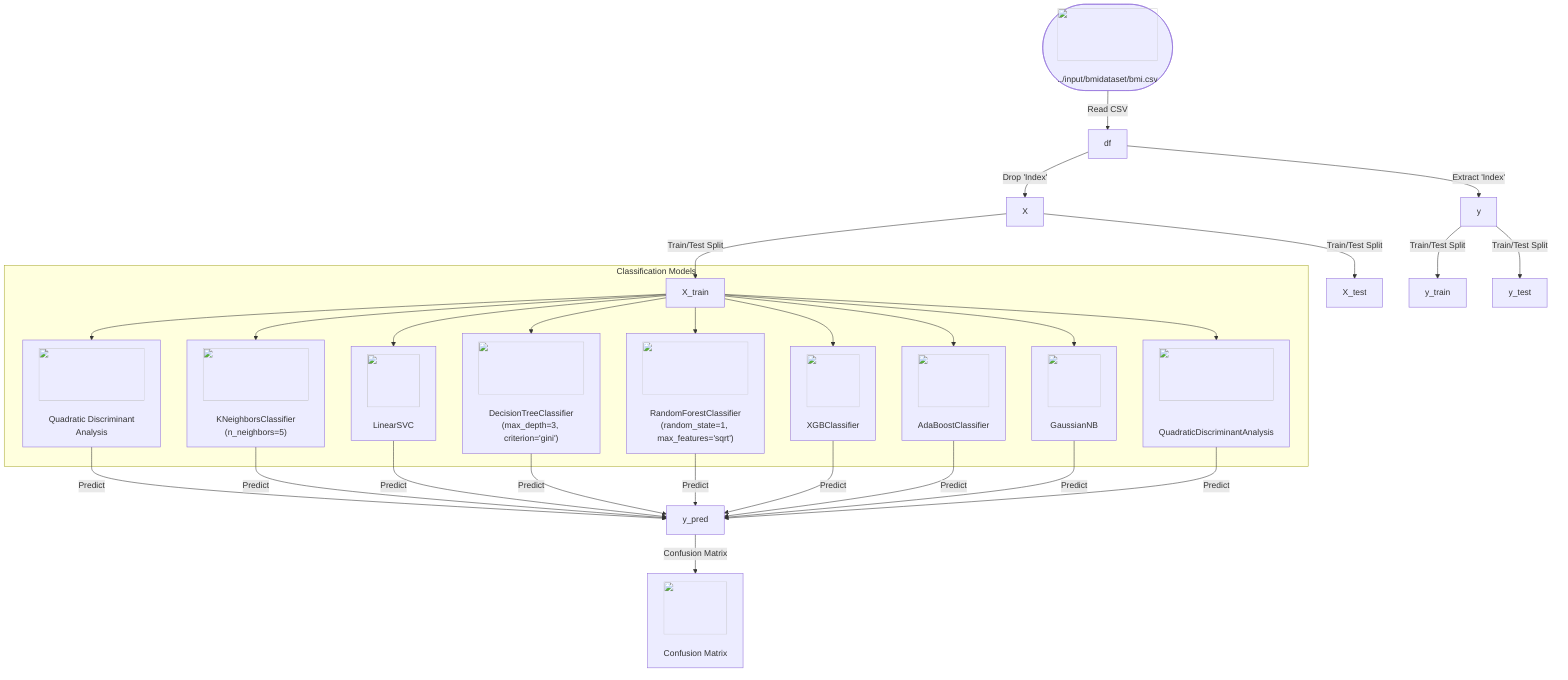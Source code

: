 flowchart TD
    %% Data Sources
    dataSource1(["<img src='icons/file.svg' width=100 height=100/> <br/> ../input/bmidataset/bmi.csv"]) -->|Read CSV| df
    
    %% Data Preparation
    df -->|Drop 'Index'| X
    df -->|Extract 'Index'| y
    
    %% Split Data
    X -->|Train/Test Split| X_train
    X -->|Train/Test Split| X_test
    y -->|Train/Test Split| y_train
    y -->|Train/Test Split| y_test
    
    %% Models
    subgraph Models ["Classification Models"]
        direction TB
        X_train --> qdaModel["<img src='icons/brain.svg' width=100 height=100/> <br/> Quadratic Discriminant Analysis"]
        X_train --> knnModel["<img src='icons/brain.svg' width=100 height=100/> <br/> KNeighborsClassifier (n_neighbors=5)"]
        X_train --> svcModel["<img src='icons/brain.svg' width=100 height=100/> <br/> LinearSVC"]
        X_train --> dtModel["<img src='icons/brain.svg' width=100 height=100/> <br/> DecisionTreeClassifier (max_depth=3, criterion='gini')"]
        X_train --> rfModel["<img src='icons/brain.svg' width=100 height=100/> <br/> RandomForestClassifier (random_state=1, max_features='sqrt')"]
        X_train --> xgbModel["<img src='icons/brain.svg' width=100 height=100/> <br/> XGBClassifier"]
        X_train --> abModel["<img src='icons/brain.svg' width=100 height=100/> <br/> AdaBoostClassifier"]
        X_train --> nbModel["<img src='icons/brain.svg' width=100 height=100/> <br/> GaussianNB"]
        X_train --> qdaModel2["<img src='icons/brain.svg' width=100 height=100/> <br/> QuadraticDiscriminantAnalysis"]
    end

    %% Predictions
    qdaModel & knnModel & svcModel & dtModel & rfModel & xgbModel & abModel & nbModel & qdaModel2 -->|Predict| y_pred
    
    %% Evaluation
    y_pred -->|Confusion Matrix| matrix["<img src='icons/table.svg' width=100 height=100/> <br/> Confusion Matrix"]